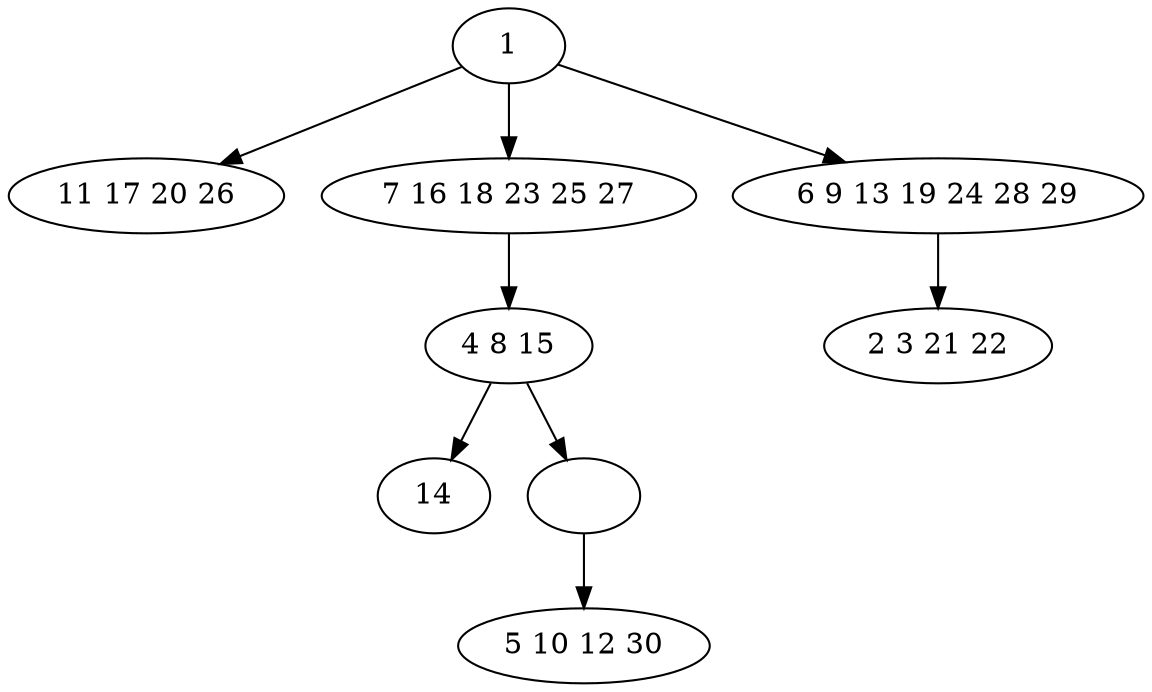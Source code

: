 digraph true_tree {
	"0" -> "1"
	"0" -> "2"
	"2" -> "3"
	"3" -> "4"
	"3" -> "5"
	"5" -> "6"
	"0" -> "7"
	"7" -> "8"
	"0" [label="1"];
	"1" [label="11 17 20 26"];
	"2" [label="7 16 18 23 25 27"];
	"3" [label="4 8 15"];
	"4" [label="14"];
	"5" [label=""];
	"6" [label="5 10 12 30"];
	"7" [label="6 9 13 19 24 28 29"];
	"8" [label="2 3 21 22"];
}
